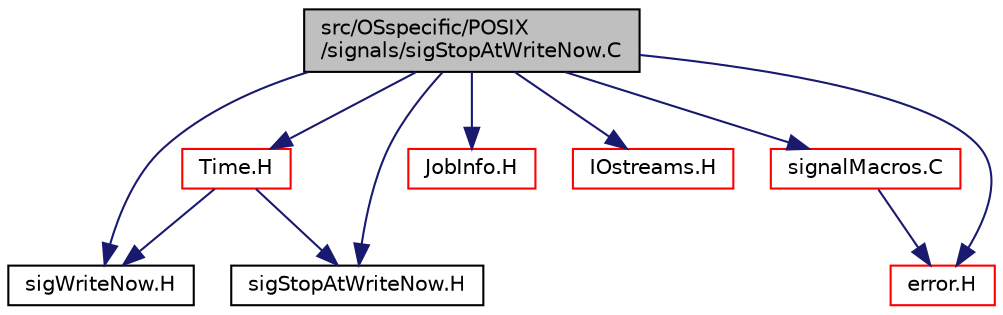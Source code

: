 digraph "src/OSspecific/POSIX/signals/sigStopAtWriteNow.C"
{
  bgcolor="transparent";
  edge [fontname="Helvetica",fontsize="10",labelfontname="Helvetica",labelfontsize="10"];
  node [fontname="Helvetica",fontsize="10",shape=record];
  Node1 [label="src/OSspecific/POSIX\l/signals/sigStopAtWriteNow.C",height=0.2,width=0.4,color="black", fillcolor="grey75", style="filled" fontcolor="black"];
  Node1 -> Node2 [color="midnightblue",fontsize="10",style="solid",fontname="Helvetica"];
  Node2 [label="sigWriteNow.H",height=0.2,width=0.4,color="black",URL="$sigWriteNow_8H.html"];
  Node1 -> Node3 [color="midnightblue",fontsize="10",style="solid",fontname="Helvetica"];
  Node3 [label="sigStopAtWriteNow.H",height=0.2,width=0.4,color="black",URL="$sigStopAtWriteNow_8H.html"];
  Node1 -> Node4 [color="midnightblue",fontsize="10",style="solid",fontname="Helvetica"];
  Node4 [label="error.H",height=0.2,width=0.4,color="red",URL="$error_8H.html"];
  Node1 -> Node5 [color="midnightblue",fontsize="10",style="solid",fontname="Helvetica"];
  Node5 [label="JobInfo.H",height=0.2,width=0.4,color="red",URL="$JobInfo_8H.html"];
  Node1 -> Node6 [color="midnightblue",fontsize="10",style="solid",fontname="Helvetica"];
  Node6 [label="IOstreams.H",height=0.2,width=0.4,color="red",URL="$IOstreams_8H.html",tooltip="Useful combination of include files which define Sin, Sout and Serr and the use of IO streams general..."];
  Node1 -> Node7 [color="midnightblue",fontsize="10",style="solid",fontname="Helvetica"];
  Node7 [label="Time.H",height=0.2,width=0.4,color="red",URL="$Time_8H.html"];
  Node7 -> Node2 [color="midnightblue",fontsize="10",style="solid",fontname="Helvetica"];
  Node7 -> Node3 [color="midnightblue",fontsize="10",style="solid",fontname="Helvetica"];
  Node1 -> Node8 [color="midnightblue",fontsize="10",style="solid",fontname="Helvetica"];
  Node8 [label="signalMacros.C",height=0.2,width=0.4,color="red",URL="$signalMacros_8C.html",tooltip="File-local code for setting/resetting signal handlers. "];
  Node8 -> Node4 [color="midnightblue",fontsize="10",style="solid",fontname="Helvetica"];
}
